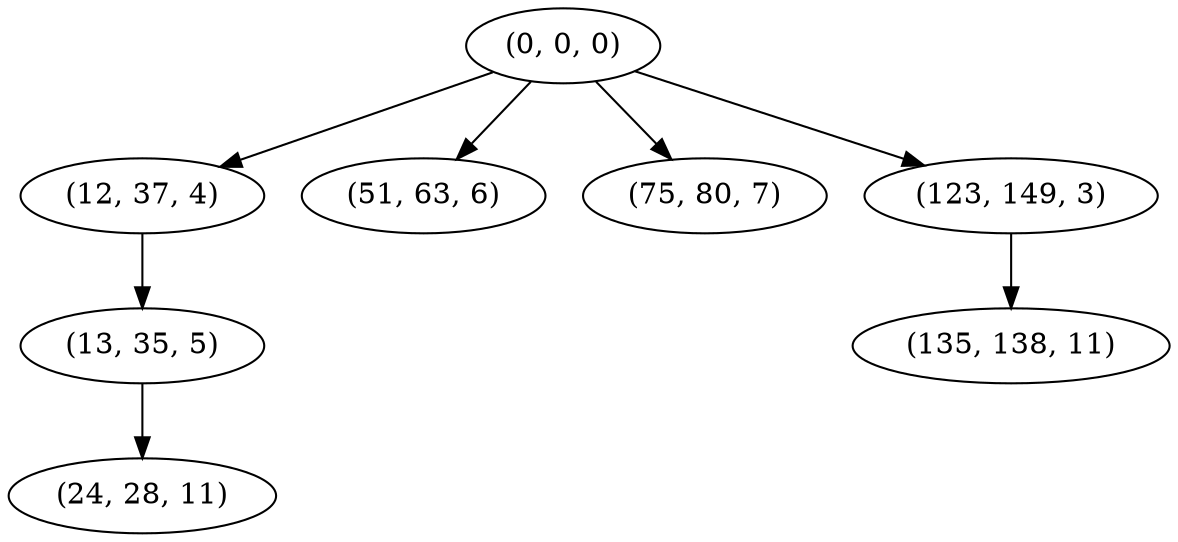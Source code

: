digraph tree {
    "(0, 0, 0)";
    "(12, 37, 4)";
    "(13, 35, 5)";
    "(24, 28, 11)";
    "(51, 63, 6)";
    "(75, 80, 7)";
    "(123, 149, 3)";
    "(135, 138, 11)";
    "(0, 0, 0)" -> "(12, 37, 4)";
    "(0, 0, 0)" -> "(51, 63, 6)";
    "(0, 0, 0)" -> "(75, 80, 7)";
    "(0, 0, 0)" -> "(123, 149, 3)";
    "(12, 37, 4)" -> "(13, 35, 5)";
    "(13, 35, 5)" -> "(24, 28, 11)";
    "(123, 149, 3)" -> "(135, 138, 11)";
}
